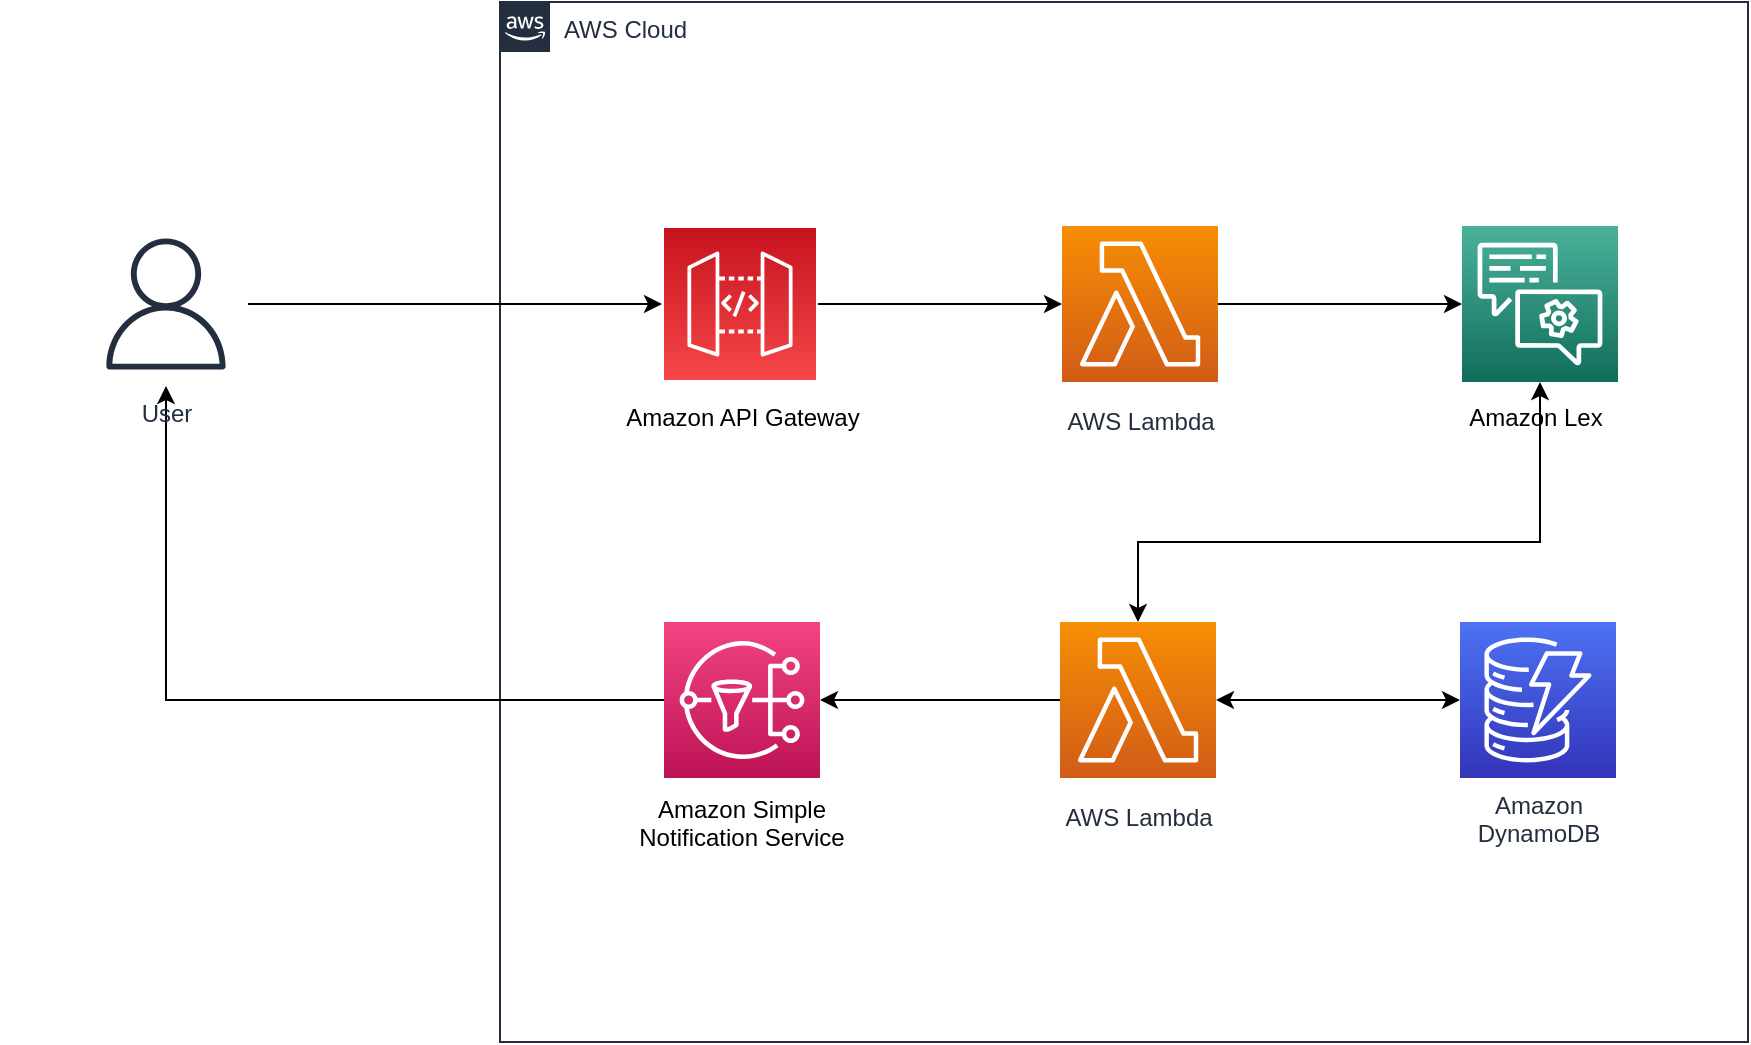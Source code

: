 <mxfile version="13.0.5" type="device"><diagram id="Ht1M8jgEwFfnCIfOTk4-" name="Page-1"><mxGraphModel dx="1038" dy="536" grid="1" gridSize="10" guides="1" tooltips="1" connect="1" arrows="1" fold="1" page="1" pageScale="1" pageWidth="1169" pageHeight="827" math="0" shadow="0"><root><mxCell id="0"/><mxCell id="1" parent="0"/><mxCell id="cGUZ7R4DfT2Kjpm_i0R6-1" value="AWS Cloud" style="points=[[0,0],[0.25,0],[0.5,0],[0.75,0],[1,0],[1,0.25],[1,0.5],[1,0.75],[1,1],[0.75,1],[0.5,1],[0.25,1],[0,1],[0,0.75],[0,0.5],[0,0.25]];outlineConnect=0;gradientColor=none;html=1;whiteSpace=wrap;fontSize=12;fontStyle=0;shape=mxgraph.aws4.group;grIcon=mxgraph.aws4.group_aws_cloud_alt;strokeColor=#232F3E;fillColor=none;verticalAlign=top;align=left;spacingLeft=30;fontColor=#232F3E;dashed=0;labelBackgroundColor=#ffffff;" parent="1" vertex="1"><mxGeometry x="400" y="130" width="624" height="520" as="geometry"/></mxCell><mxCell id="cGUZ7R4DfT2Kjpm_i0R6-4" value="Amazon&lt;br&gt;DynamoDB" style="outlineConnect=0;fontColor=#232F3E;gradientColor=#4D72F3;gradientDirection=north;fillColor=#3334B9;strokeColor=#ffffff;dashed=0;verticalLabelPosition=bottom;verticalAlign=top;align=center;html=1;fontSize=12;fontStyle=0;aspect=fixed;shape=mxgraph.aws4.resourceIcon;resIcon=mxgraph.aws4.dynamodb;labelBackgroundColor=#ffffff;" parent="1" vertex="1"><mxGeometry x="880" y="440" width="78" height="78" as="geometry"/></mxCell><mxCell id="cGUZ7R4DfT2Kjpm_i0R6-5" value="" style="shape=image;html=1;verticalAlign=top;verticalLabelPosition=bottom;labelBackgroundColor=#ffffff;imageAspect=0;aspect=fixed;image=https://cdn0.iconfinder.com/data/icons/social-media-2092/100/social-56-128.png" parent="1" vertex="1"><mxGeometry x="150" y="150" width="78" height="78" as="geometry"/></mxCell><mxCell id="cGUZ7R4DfT2Kjpm_i0R6-6" value="" style="shape=image;html=1;verticalAlign=top;verticalLabelPosition=bottom;labelBackgroundColor=#ffffff;imageAspect=0;aspect=fixed;image=https://cdn4.iconfinder.com/data/icons/social-media-2097/94/line-128.png" parent="1" vertex="1"><mxGeometry x="250" y="150" width="78" height="78" as="geometry"/></mxCell><mxCell id="cGUZ7R4DfT2Kjpm_i0R6-15" style="edgeStyle=orthogonalEdgeStyle;rounded=0;orthogonalLoop=1;jettySize=auto;html=1;startArrow=classic;startFill=1;" parent="1" source="cGUZ7R4DfT2Kjpm_i0R6-8" target="cGUZ7R4DfT2Kjpm_i0R6-4" edge="1"><mxGeometry relative="1" as="geometry"/></mxCell><mxCell id="cGUZ7R4DfT2Kjpm_i0R6-18" style="edgeStyle=orthogonalEdgeStyle;rounded=0;orthogonalLoop=1;jettySize=auto;html=1;" parent="1" source="cGUZ7R4DfT2Kjpm_i0R6-8" target="cGUZ7R4DfT2Kjpm_i0R6-11" edge="1"><mxGeometry relative="1" as="geometry"/></mxCell><mxCell id="cGUZ7R4DfT2Kjpm_i0R6-8" value="AWS Lambda" style="outlineConnect=0;fontColor=#232F3E;gradientColor=#F78E04;gradientDirection=north;fillColor=#D05C17;strokeColor=#ffffff;dashed=0;verticalLabelPosition=bottom;verticalAlign=top;align=center;html=1;fontSize=12;fontStyle=0;aspect=fixed;shape=mxgraph.aws4.resourceIcon;resIcon=mxgraph.aws4.lambda;labelBackgroundColor=#ffffff;spacingTop=6;" parent="1" vertex="1"><mxGeometry x="680" y="440" width="78" height="78" as="geometry"/></mxCell><mxCell id="cGUZ7R4DfT2Kjpm_i0R6-28" style="edgeStyle=orthogonalEdgeStyle;rounded=0;orthogonalLoop=1;jettySize=auto;html=1;" parent="1" source="cGUZ7R4DfT2Kjpm_i0R6-11" target="cGUZ7R4DfT2Kjpm_i0R6-21" edge="1"><mxGeometry relative="1" as="geometry"/></mxCell><mxCell id="cGUZ7R4DfT2Kjpm_i0R6-11" value="" style="outlineConnect=0;fontColor=#232F3E;gradientColor=#F34482;gradientDirection=north;fillColor=#BC1356;strokeColor=#ffffff;dashed=0;verticalLabelPosition=bottom;verticalAlign=top;align=center;html=1;fontSize=12;fontStyle=0;aspect=fixed;shape=mxgraph.aws4.resourceIcon;resIcon=mxgraph.aws4.sns;" parent="1" vertex="1"><mxGeometry x="482" y="440" width="78" height="78" as="geometry"/></mxCell><mxCell id="cGUZ7R4DfT2Kjpm_i0R6-3" value="AWS Lambda" style="outlineConnect=0;fontColor=#232F3E;gradientColor=#F78E04;gradientDirection=north;fillColor=#D05C17;strokeColor=#ffffff;dashed=0;verticalLabelPosition=bottom;verticalAlign=top;align=center;html=1;fontSize=12;fontStyle=0;aspect=fixed;shape=mxgraph.aws4.resourceIcon;resIcon=mxgraph.aws4.lambda;labelBackgroundColor=#ffffff;spacingTop=6;" parent="1" vertex="1"><mxGeometry x="681" y="242" width="78" height="78" as="geometry"/></mxCell><mxCell id="cGUZ7R4DfT2Kjpm_i0R6-7" value="" style="outlineConnect=0;fontColor=#232F3E;gradientColor=#F54749;strokeColor=#ffffff;fillColor=#C7131F;dashed=0;verticalLabelPosition=middle;verticalAlign=bottom;align=center;html=1;whiteSpace=wrap;fontSize=12;fontStyle=1;spacing=3;shape=mxgraph.aws4.productIcon;prIcon=mxgraph.aws4.api_gateway;fontFamily=Helvetica;" parent="1" vertex="1"><mxGeometry x="481" y="242" width="78" height="78" as="geometry"/></mxCell><mxCell id="cGUZ7R4DfT2Kjpm_i0R6-31" style="edgeStyle=orthogonalEdgeStyle;rounded=0;orthogonalLoop=1;jettySize=auto;html=1;startArrow=classic;startFill=1;" parent="1" source="cGUZ7R4DfT2Kjpm_i0R6-10" target="cGUZ7R4DfT2Kjpm_i0R6-8" edge="1"><mxGeometry relative="1" as="geometry"><Array as="points"><mxPoint x="920" y="400"/><mxPoint x="719" y="400"/></Array></mxGeometry></mxCell><mxCell id="cGUZ7R4DfT2Kjpm_i0R6-10" value="" style="outlineConnect=0;fontColor=#232F3E;gradientColor=#4AB29A;gradientDirection=north;fillColor=#116D5B;strokeColor=#ffffff;dashed=0;verticalLabelPosition=bottom;verticalAlign=top;align=center;html=1;fontSize=12;fontStyle=0;aspect=fixed;shape=mxgraph.aws4.resourceIcon;resIcon=mxgraph.aws4.lex;" parent="1" vertex="1"><mxGeometry x="881" y="242" width="78" height="78" as="geometry"/></mxCell><mxCell id="cGUZ7R4DfT2Kjpm_i0R6-21" value="User" style="outlineConnect=0;fontColor=#232F3E;gradientColor=none;strokeColor=#232F3E;fillColor=#ffffff;dashed=0;verticalLabelPosition=bottom;verticalAlign=top;align=center;html=1;fontSize=12;fontStyle=0;aspect=fixed;shape=mxgraph.aws4.resourceIcon;resIcon=mxgraph.aws4.user;" parent="1" vertex="1"><mxGeometry x="192" y="240" width="82" height="82" as="geometry"/></mxCell><mxCell id="cGUZ7R4DfT2Kjpm_i0R6-12" style="edgeStyle=orthogonalEdgeStyle;rounded=0;orthogonalLoop=1;jettySize=auto;html=1;" parent="1" source="cGUZ7R4DfT2Kjpm_i0R6-7" target="cGUZ7R4DfT2Kjpm_i0R6-3" edge="1"><mxGeometry relative="1" as="geometry"/></mxCell><mxCell id="cGUZ7R4DfT2Kjpm_i0R6-13" style="edgeStyle=orthogonalEdgeStyle;rounded=0;orthogonalLoop=1;jettySize=auto;html=1;" parent="1" source="cGUZ7R4DfT2Kjpm_i0R6-3" target="cGUZ7R4DfT2Kjpm_i0R6-10" edge="1"><mxGeometry relative="1" as="geometry"/></mxCell><mxCell id="cGUZ7R4DfT2Kjpm_i0R6-25" style="edgeStyle=orthogonalEdgeStyle;rounded=0;orthogonalLoop=1;jettySize=auto;html=1;" parent="1" source="cGUZ7R4DfT2Kjpm_i0R6-21" target="cGUZ7R4DfT2Kjpm_i0R6-7" edge="1"><mxGeometry relative="1" as="geometry"/></mxCell><mxCell id="BQgnTD678mc4xA07c4Fy-3" value="&lt;div&gt;Amazon API Gateway&lt;/div&gt;&lt;div&gt;&lt;br&gt;&lt;/div&gt;" style="text;html=1;strokeColor=none;fillColor=none;align=center;verticalAlign=middle;whiteSpace=wrap;rounded=0;" parent="1" vertex="1"><mxGeometry x="456.5" y="335" width="129" height="20" as="geometry"/></mxCell><mxCell id="BQgnTD678mc4xA07c4Fy-4" value="&lt;div&gt;Amazon Lex&lt;/div&gt;&lt;div&gt;&lt;br&gt;&lt;/div&gt;" style="text;html=1;strokeColor=none;fillColor=none;align=center;verticalAlign=middle;whiteSpace=wrap;rounded=0;" parent="1" vertex="1"><mxGeometry x="878" y="335" width="80" height="20" as="geometry"/></mxCell><mxCell id="BQgnTD678mc4xA07c4Fy-5" value="&lt;div&gt;Amazon Simple Notification Service&lt;/div&gt;&lt;div&gt;&lt;br&gt;&lt;/div&gt;" style="text;html=1;strokeColor=none;fillColor=none;align=center;verticalAlign=middle;whiteSpace=wrap;rounded=0;" parent="1" vertex="1"><mxGeometry x="451" y="538" width="140" height="20" as="geometry"/></mxCell></root></mxGraphModel></diagram></mxfile>
